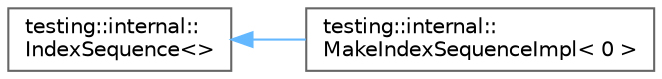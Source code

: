 digraph "Graphical Class Hierarchy"
{
 // LATEX_PDF_SIZE
  bgcolor="transparent";
  edge [fontname=Helvetica,fontsize=10,labelfontname=Helvetica,labelfontsize=10];
  node [fontname=Helvetica,fontsize=10,shape=box,height=0.2,width=0.4];
  rankdir="LR";
  Node0 [id="Node000000",label="testing::internal::\lIndexSequence\<\>",height=0.2,width=0.4,color="grey40", fillcolor="white", style="filled",URL="$structtesting_1_1internal_1_1_index_sequence.html",tooltip=" "];
  Node0 -> Node1 [id="edge198_Node000000_Node000001",dir="back",color="steelblue1",style="solid",tooltip=" "];
  Node1 [id="Node000001",label="testing::internal::\lMakeIndexSequenceImpl\< 0 \>",height=0.2,width=0.4,color="grey40", fillcolor="white", style="filled",URL="$structtesting_1_1internal_1_1_make_index_sequence_impl_3_010_01_4.html",tooltip=" "];
}
